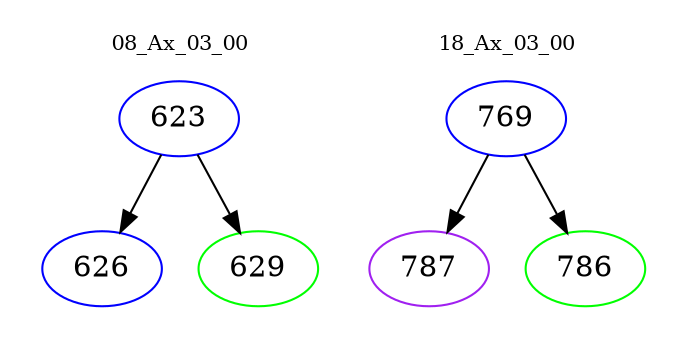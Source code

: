 digraph{
subgraph cluster_0 {
color = white
label = "08_Ax_03_00";
fontsize=10;
T0_623 [label="623", color="blue"]
T0_623 -> T0_626 [color="black"]
T0_626 [label="626", color="blue"]
T0_623 -> T0_629 [color="black"]
T0_629 [label="629", color="green"]
}
subgraph cluster_1 {
color = white
label = "18_Ax_03_00";
fontsize=10;
T1_769 [label="769", color="blue"]
T1_769 -> T1_787 [color="black"]
T1_787 [label="787", color="purple"]
T1_769 -> T1_786 [color="black"]
T1_786 [label="786", color="green"]
}
}
